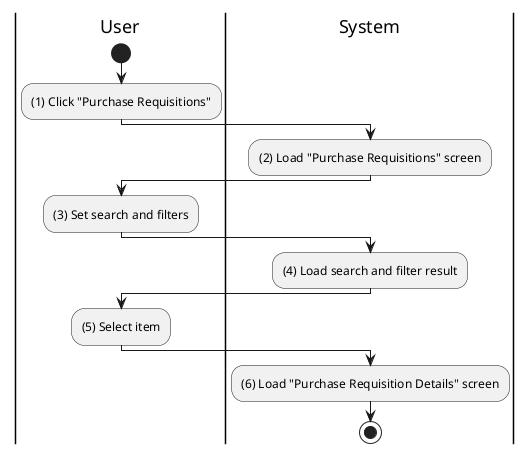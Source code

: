 @startuml purchase-requisition-view
|u|User
|s|System

|u|
start
:(1) Click "Purchase Requisitions";

|s|
:(2) Load "Purchase Requisitions" screen;

|u|
:(3) Set search and filters;

|s|
:(4) Load search and filter result;

|u|
:(5) Select item;

|s|
:(6) Load "Purchase Requisition Details" screen;
stop
@enduml